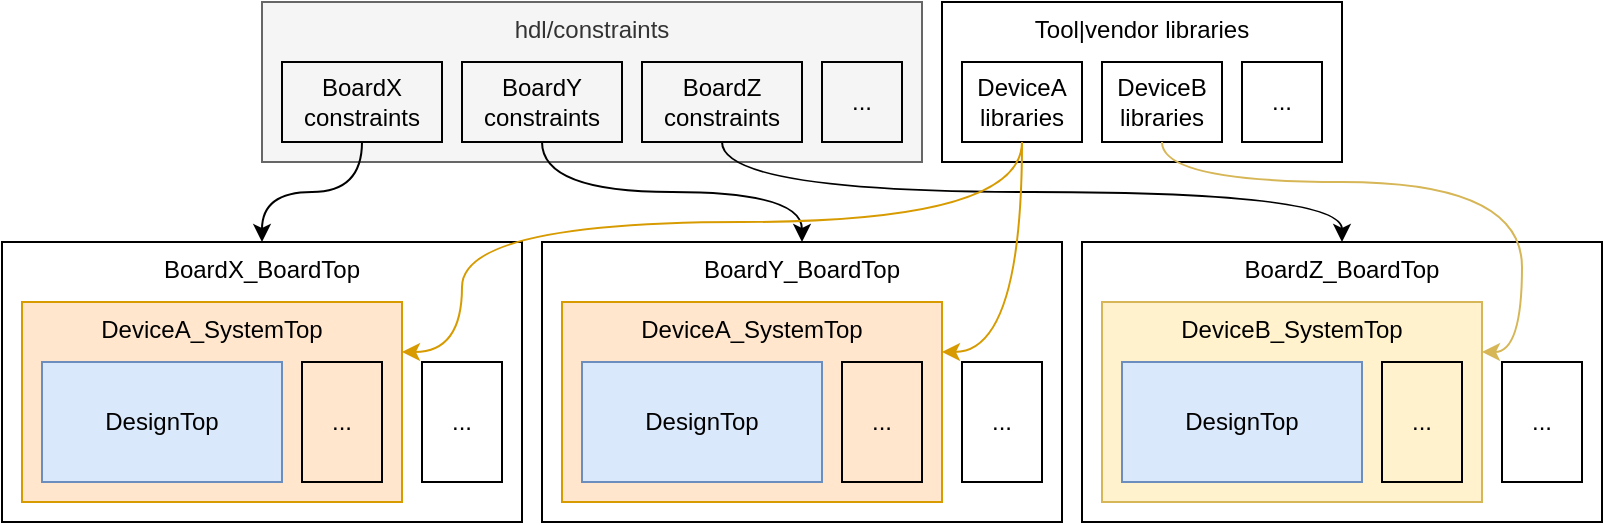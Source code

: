 <mxfile version="13.5.7" type="device"><diagram id="hteZ2gwOmKJi9dKOmkv2" name="Page-1"><mxGraphModel dx="1086" dy="806" grid="1" gridSize="10" guides="1" tooltips="1" connect="1" arrows="1" fold="1" page="1" pageScale="1" pageWidth="3300" pageHeight="4681" math="0" shadow="0"><root><mxCell id="0"/><mxCell id="1" parent="0"/><mxCell id="x78WglJce2eW5_xk6AgL-31" value="Tool|vendor libraries" style="rounded=0;whiteSpace=wrap;html=1;verticalAlign=top;fillColor=none;" vertex="1" parent="1"><mxGeometry x="510" y="210" width="200" height="80" as="geometry"/></mxCell><mxCell id="x78WglJce2eW5_xk6AgL-26" value="hdl/constraints" style="rounded=0;whiteSpace=wrap;html=1;verticalAlign=top;fillColor=#f5f5f5;strokeColor=#666666;fontColor=#333333;" vertex="1" parent="1"><mxGeometry x="170" y="210" width="330" height="80" as="geometry"/></mxCell><mxCell id="eelGTtuD2NcLrBn3Lht0-1" value="BoardX_BoardTop" style="rounded=0;whiteSpace=wrap;html=1;verticalAlign=top;" parent="1" vertex="1"><mxGeometry x="40" y="330" width="260" height="140" as="geometry"/></mxCell><mxCell id="eelGTtuD2NcLrBn3Lht0-2" value="DeviceA_SystemTop" style="rounded=0;whiteSpace=wrap;html=1;verticalAlign=top;fillColor=#ffe6cc;strokeColor=#d79b00;" parent="1" vertex="1"><mxGeometry x="50" y="360" width="190" height="100" as="geometry"/></mxCell><mxCell id="eelGTtuD2NcLrBn3Lht0-3" value="DesignTop" style="rounded=0;whiteSpace=wrap;html=1;fillColor=#dae8fc;strokeColor=#6c8ebf;" parent="1" vertex="1"><mxGeometry x="60" y="390" width="120" height="60" as="geometry"/></mxCell><mxCell id="eelGTtuD2NcLrBn3Lht0-4" value="..." style="rounded=0;whiteSpace=wrap;html=1;fillColor=none;" parent="1" vertex="1"><mxGeometry x="190" y="390" width="40" height="60" as="geometry"/></mxCell><mxCell id="eelGTtuD2NcLrBn3Lht0-5" value="..." style="rounded=0;whiteSpace=wrap;html=1;fillColor=none;" parent="1" vertex="1"><mxGeometry x="250" y="390" width="40" height="60" as="geometry"/></mxCell><mxCell id="x78WglJce2eW5_xk6AgL-11" value="BoardY_BoardTop" style="rounded=0;whiteSpace=wrap;html=1;verticalAlign=top;" vertex="1" parent="1"><mxGeometry x="310" y="330" width="260" height="140" as="geometry"/></mxCell><mxCell id="x78WglJce2eW5_xk6AgL-12" value="DeviceA_SystemTop" style="rounded=0;whiteSpace=wrap;html=1;verticalAlign=top;fillColor=#ffe6cc;strokeColor=#d79b00;" vertex="1" parent="1"><mxGeometry x="320" y="360" width="190" height="100" as="geometry"/></mxCell><mxCell id="x78WglJce2eW5_xk6AgL-13" value="DesignTop" style="rounded=0;whiteSpace=wrap;html=1;fillColor=#dae8fc;strokeColor=#6c8ebf;" vertex="1" parent="1"><mxGeometry x="330" y="390" width="120" height="60" as="geometry"/></mxCell><mxCell id="x78WglJce2eW5_xk6AgL-14" value="..." style="rounded=0;whiteSpace=wrap;html=1;fillColor=none;" vertex="1" parent="1"><mxGeometry x="460" y="390" width="40" height="60" as="geometry"/></mxCell><mxCell id="x78WglJce2eW5_xk6AgL-15" value="..." style="rounded=0;whiteSpace=wrap;html=1;fillColor=none;" vertex="1" parent="1"><mxGeometry x="520" y="390" width="40" height="60" as="geometry"/></mxCell><mxCell id="x78WglJce2eW5_xk6AgL-16" value="BoardZ_BoardTop" style="rounded=0;whiteSpace=wrap;html=1;verticalAlign=top;" vertex="1" parent="1"><mxGeometry x="580" y="330" width="260" height="140" as="geometry"/></mxCell><mxCell id="x78WglJce2eW5_xk6AgL-17" value="DeviceB_SystemTop" style="rounded=0;whiteSpace=wrap;html=1;verticalAlign=top;fillColor=#fff2cc;strokeColor=#d6b656;" vertex="1" parent="1"><mxGeometry x="590" y="360" width="190" height="100" as="geometry"/></mxCell><mxCell id="x78WglJce2eW5_xk6AgL-18" value="DesignTop" style="rounded=0;whiteSpace=wrap;html=1;fillColor=#dae8fc;strokeColor=#6c8ebf;" vertex="1" parent="1"><mxGeometry x="600" y="390" width="120" height="60" as="geometry"/></mxCell><mxCell id="x78WglJce2eW5_xk6AgL-19" value="..." style="rounded=0;whiteSpace=wrap;html=1;fillColor=none;" vertex="1" parent="1"><mxGeometry x="730" y="390" width="40" height="60" as="geometry"/></mxCell><mxCell id="x78WglJce2eW5_xk6AgL-20" value="..." style="rounded=0;whiteSpace=wrap;html=1;fillColor=none;" vertex="1" parent="1"><mxGeometry x="790" y="390" width="40" height="60" as="geometry"/></mxCell><mxCell id="x78WglJce2eW5_xk6AgL-21" value="BoardX&lt;br&gt;constraints" style="rounded=0;whiteSpace=wrap;html=1;verticalAlign=middle;fillColor=none;" vertex="1" parent="1"><mxGeometry x="180" y="240" width="80" height="40" as="geometry"/></mxCell><mxCell id="x78WglJce2eW5_xk6AgL-22" value="BoardY&lt;br&gt;constraints" style="rounded=0;whiteSpace=wrap;html=1;verticalAlign=middle;fillColor=none;" vertex="1" parent="1"><mxGeometry x="270" y="240" width="80" height="40" as="geometry"/></mxCell><mxCell id="x78WglJce2eW5_xk6AgL-23" value="BoardZ&lt;br&gt;constraints" style="rounded=0;whiteSpace=wrap;html=1;verticalAlign=middle;fillColor=none;" vertex="1" parent="1"><mxGeometry x="360" y="240" width="80" height="40" as="geometry"/></mxCell><mxCell id="x78WglJce2eW5_xk6AgL-24" value="DeviceA&lt;br&gt;libraries" style="rounded=0;whiteSpace=wrap;html=1;verticalAlign=middle;fillColor=none;" vertex="1" parent="1"><mxGeometry x="520" y="240" width="60" height="40" as="geometry"/></mxCell><mxCell id="x78WglJce2eW5_xk6AgL-25" value="DeviceB&lt;br&gt;libraries" style="rounded=0;whiteSpace=wrap;html=1;verticalAlign=middle;fillColor=none;" vertex="1" parent="1"><mxGeometry x="590" y="240" width="60" height="40" as="geometry"/></mxCell><mxCell id="x78WglJce2eW5_xk6AgL-27" value="..." style="rounded=0;whiteSpace=wrap;html=1;verticalAlign=middle;fillColor=none;" vertex="1" parent="1"><mxGeometry x="450" y="240" width="40" height="40" as="geometry"/></mxCell><mxCell id="x78WglJce2eW5_xk6AgL-28" value="" style="endArrow=classic;html=1;exitX=0.5;exitY=1;exitDx=0;exitDy=0;entryX=0.5;entryY=0;entryDx=0;entryDy=0;edgeStyle=orthogonalEdgeStyle;curved=1;" edge="1" parent="1" source="x78WglJce2eW5_xk6AgL-21" target="eelGTtuD2NcLrBn3Lht0-1"><mxGeometry width="50" height="50" relative="1" as="geometry"><mxPoint x="110" y="250" as="sourcePoint"/><mxPoint x="160" y="200" as="targetPoint"/></mxGeometry></mxCell><mxCell id="x78WglJce2eW5_xk6AgL-29" value="" style="endArrow=classic;html=1;exitX=0.5;exitY=1;exitDx=0;exitDy=0;entryX=0.5;entryY=0;entryDx=0;entryDy=0;edgeStyle=orthogonalEdgeStyle;curved=1;" edge="1" parent="1" source="x78WglJce2eW5_xk6AgL-22" target="x78WglJce2eW5_xk6AgL-11"><mxGeometry width="50" height="50" relative="1" as="geometry"><mxPoint x="340" y="220" as="sourcePoint"/><mxPoint x="180" y="340" as="targetPoint"/></mxGeometry></mxCell><mxCell id="x78WglJce2eW5_xk6AgL-30" value="" style="endArrow=classic;html=1;exitX=0.5;exitY=1;exitDx=0;exitDy=0;entryX=0.5;entryY=0;entryDx=0;entryDy=0;edgeStyle=orthogonalEdgeStyle;curved=1;" edge="1" parent="1" source="x78WglJce2eW5_xk6AgL-23" target="x78WglJce2eW5_xk6AgL-16"><mxGeometry width="50" height="50" relative="1" as="geometry"><mxPoint x="430" y="220" as="sourcePoint"/><mxPoint x="460" y="340" as="targetPoint"/></mxGeometry></mxCell><mxCell id="x78WglJce2eW5_xk6AgL-32" value="..." style="rounded=0;whiteSpace=wrap;html=1;verticalAlign=middle;fillColor=none;" vertex="1" parent="1"><mxGeometry x="660" y="240" width="40" height="40" as="geometry"/></mxCell><mxCell id="x78WglJce2eW5_xk6AgL-33" value="" style="endArrow=classic;html=1;exitX=0.5;exitY=1;exitDx=0;exitDy=0;entryX=1;entryY=0.25;entryDx=0;entryDy=0;fillColor=#ffe6cc;strokeColor=#d79b00;edgeStyle=orthogonalEdgeStyle;curved=1;" edge="1" parent="1" source="x78WglJce2eW5_xk6AgL-24" target="eelGTtuD2NcLrBn3Lht0-2"><mxGeometry width="50" height="50" relative="1" as="geometry"><mxPoint x="340" y="220" as="sourcePoint"/><mxPoint x="180" y="340" as="targetPoint"/><Array as="points"><mxPoint x="550" y="320"/><mxPoint x="270" y="320"/><mxPoint x="270" y="385"/></Array></mxGeometry></mxCell><mxCell id="x78WglJce2eW5_xk6AgL-34" value="" style="endArrow=classic;html=1;entryX=1;entryY=0.25;entryDx=0;entryDy=0;fillColor=#ffe6cc;strokeColor=#d79b00;exitX=0.5;exitY=1;exitDx=0;exitDy=0;edgeStyle=orthogonalEdgeStyle;curved=1;" edge="1" parent="1" source="x78WglJce2eW5_xk6AgL-24" target="x78WglJce2eW5_xk6AgL-12"><mxGeometry width="50" height="50" relative="1" as="geometry"><mxPoint x="660" y="210" as="sourcePoint"/><mxPoint x="202.5" y="370" as="targetPoint"/><Array as="points"><mxPoint x="550" y="385"/></Array></mxGeometry></mxCell><mxCell id="x78WglJce2eW5_xk6AgL-35" value="" style="endArrow=classic;html=1;entryX=1;entryY=0.25;entryDx=0;entryDy=0;exitX=0.5;exitY=1;exitDx=0;exitDy=0;fillColor=#fff2cc;strokeColor=#d6b656;edgeStyle=orthogonalEdgeStyle;curved=1;" edge="1" parent="1" source="x78WglJce2eW5_xk6AgL-25" target="x78WglJce2eW5_xk6AgL-17"><mxGeometry width="50" height="50" relative="1" as="geometry"><mxPoint x="670" y="220" as="sourcePoint"/><mxPoint x="482.5" y="370" as="targetPoint"/><Array as="points"><mxPoint x="620" y="300"/><mxPoint x="800" y="300"/><mxPoint x="800" y="385"/></Array></mxGeometry></mxCell></root></mxGraphModel></diagram></mxfile>